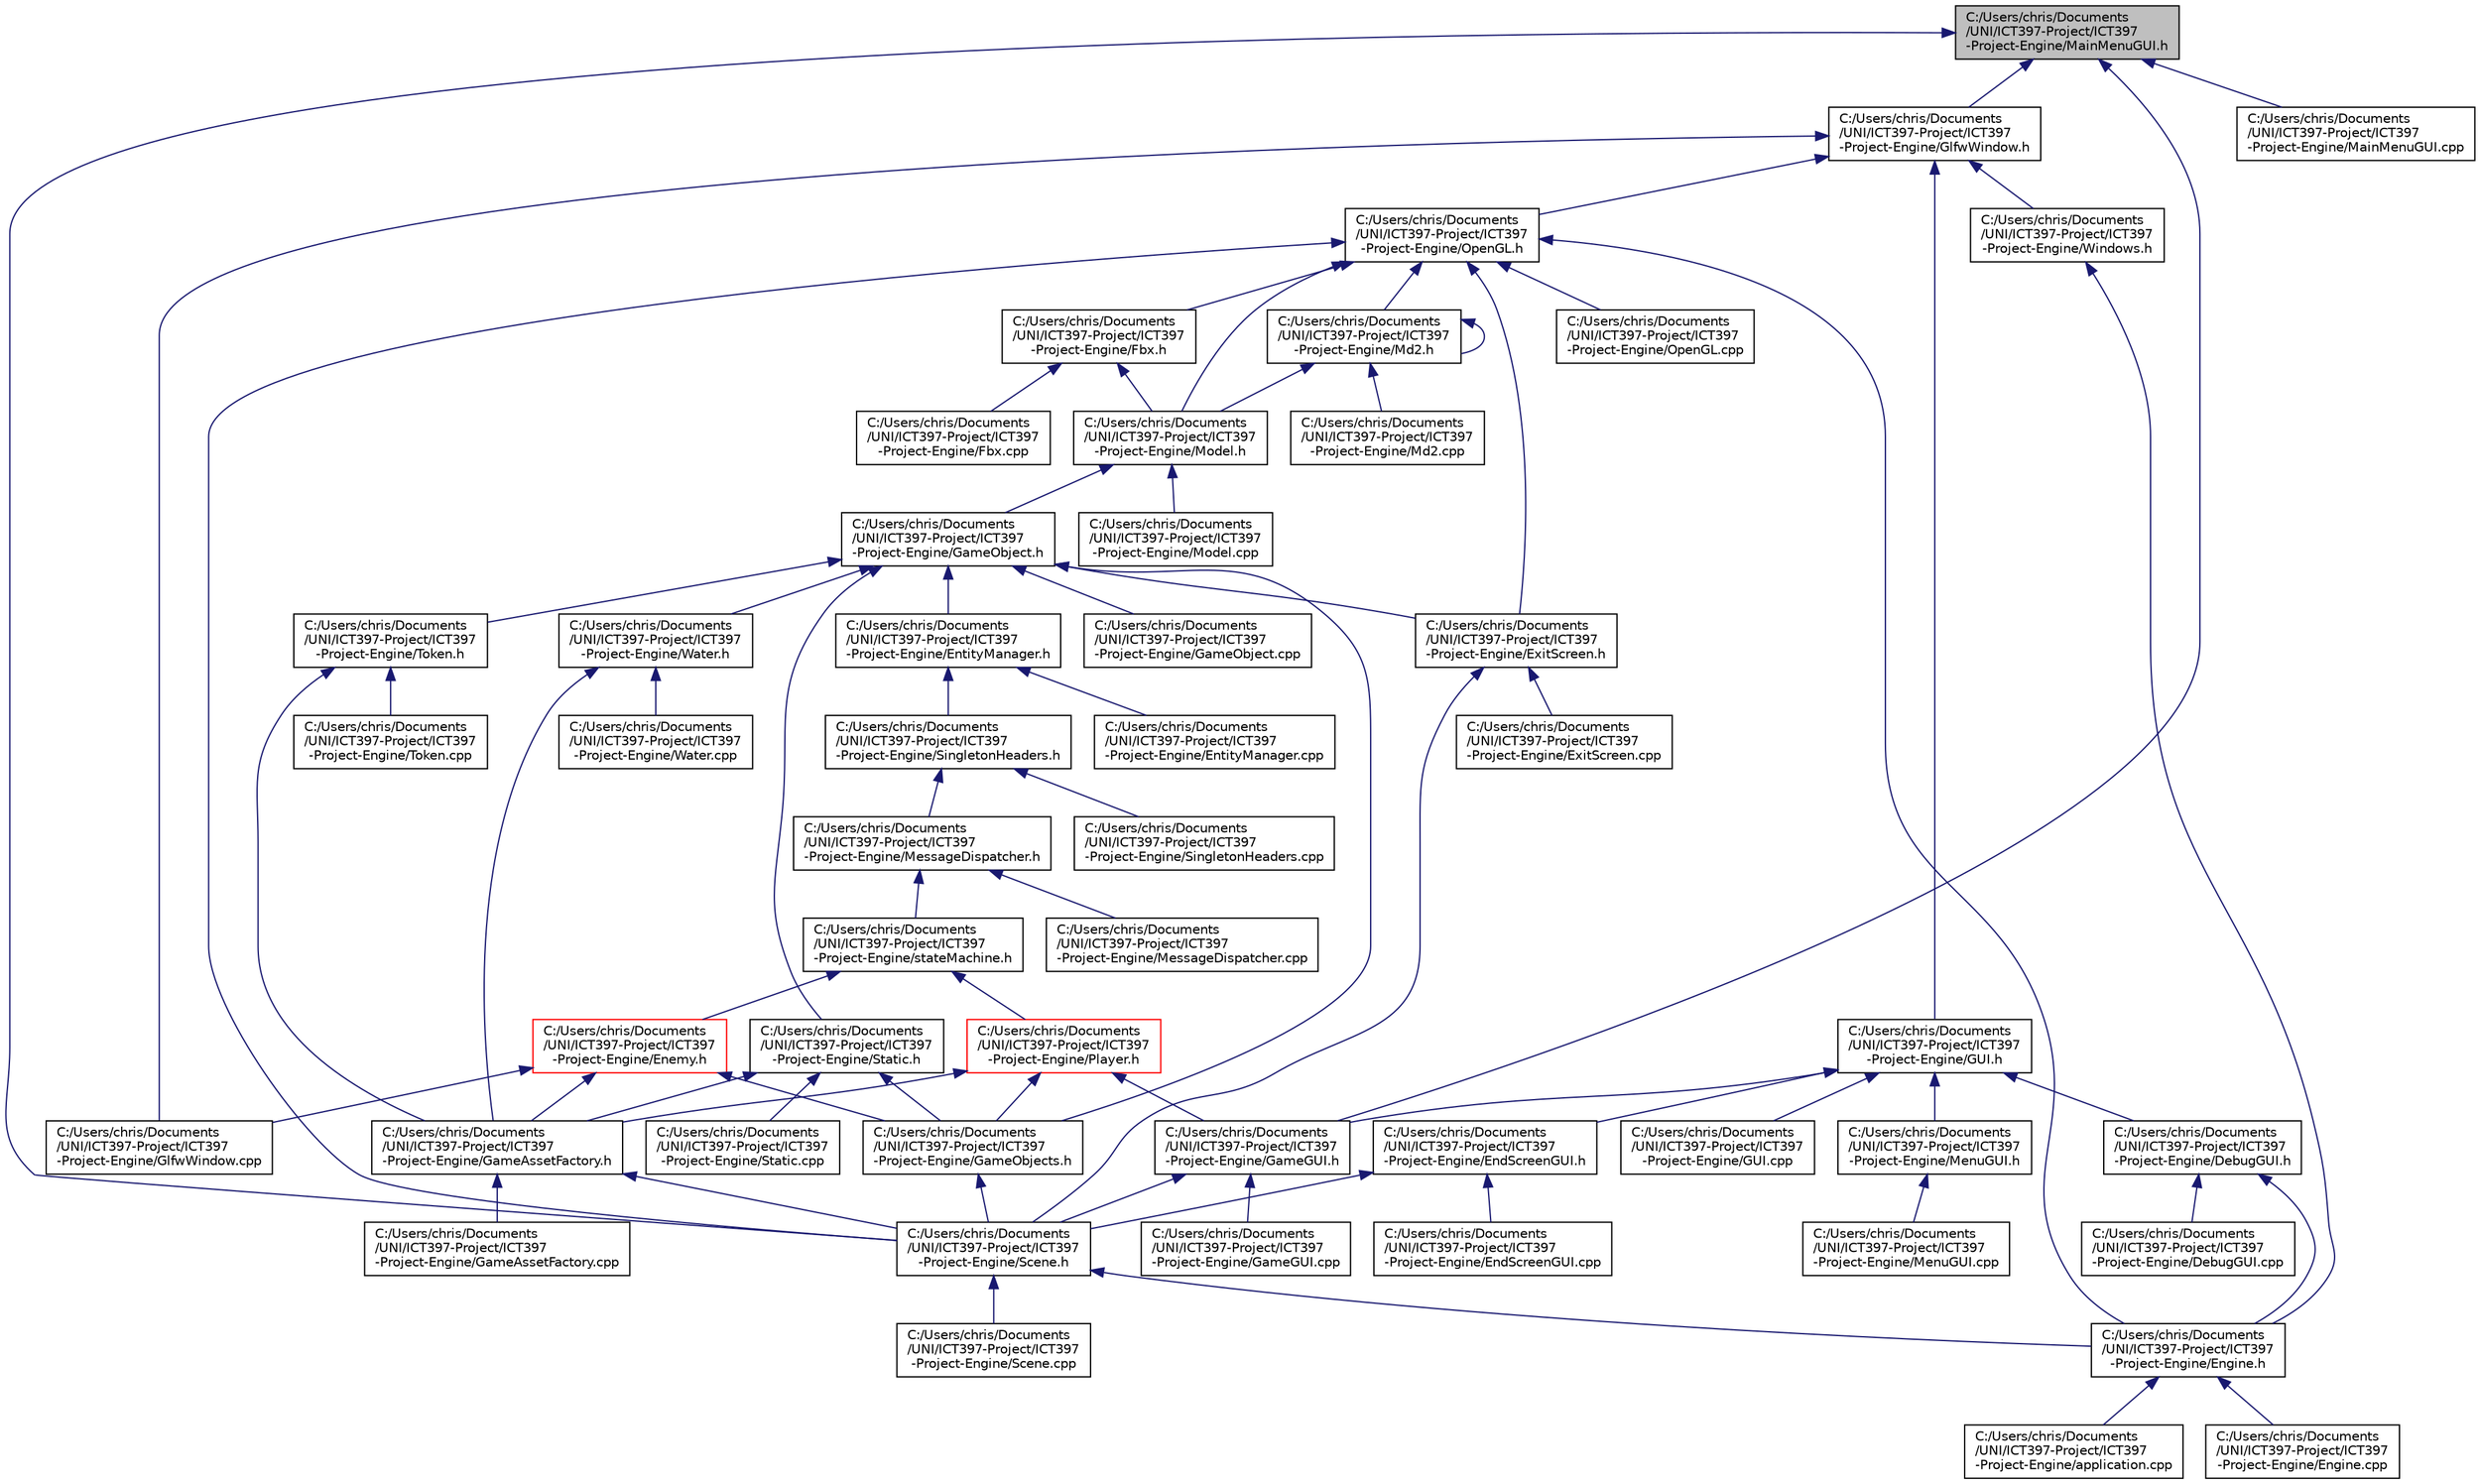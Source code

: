 digraph "C:/Users/chris/Documents/UNI/ICT397-Project/ICT397-Project-Engine/MainMenuGUI.h"
{
 // LATEX_PDF_SIZE
  edge [fontname="Helvetica",fontsize="10",labelfontname="Helvetica",labelfontsize="10"];
  node [fontname="Helvetica",fontsize="10",shape=record];
  Node1 [label="C:/Users/chris/Documents\l/UNI/ICT397-Project/ICT397\l-Project-Engine/MainMenuGUI.h",height=0.2,width=0.4,color="black", fillcolor="grey75", style="filled", fontcolor="black",tooltip="Main menu GUI functions."];
  Node1 -> Node2 [dir="back",color="midnightblue",fontsize="10",style="solid",fontname="Helvetica"];
  Node2 [label="C:/Users/chris/Documents\l/UNI/ICT397-Project/ICT397\l-Project-Engine/Scene.h",height=0.2,width=0.4,color="black", fillcolor="white", style="filled",URL="$_scene_8h_source.html",tooltip=" "];
  Node2 -> Node3 [dir="back",color="midnightblue",fontsize="10",style="solid",fontname="Helvetica"];
  Node3 [label="C:/Users/chris/Documents\l/UNI/ICT397-Project/ICT397\l-Project-Engine/Engine.h",height=0.2,width=0.4,color="black", fillcolor="white", style="filled",URL="$_engine_8h_source.html",tooltip=" "];
  Node3 -> Node4 [dir="back",color="midnightblue",fontsize="10",style="solid",fontname="Helvetica"];
  Node4 [label="C:/Users/chris/Documents\l/UNI/ICT397-Project/ICT397\l-Project-Engine/application.cpp",height=0.2,width=0.4,color="black", fillcolor="white", style="filled",URL="$application_8cpp_source.html",tooltip=" "];
  Node3 -> Node5 [dir="back",color="midnightblue",fontsize="10",style="solid",fontname="Helvetica"];
  Node5 [label="C:/Users/chris/Documents\l/UNI/ICT397-Project/ICT397\l-Project-Engine/Engine.cpp",height=0.2,width=0.4,color="black", fillcolor="white", style="filled",URL="$_engine_8cpp_source.html",tooltip=" "];
  Node2 -> Node6 [dir="back",color="midnightblue",fontsize="10",style="solid",fontname="Helvetica"];
  Node6 [label="C:/Users/chris/Documents\l/UNI/ICT397-Project/ICT397\l-Project-Engine/Scene.cpp",height=0.2,width=0.4,color="black", fillcolor="white", style="filled",URL="$_scene_8cpp_source.html",tooltip=" "];
  Node1 -> Node7 [dir="back",color="midnightblue",fontsize="10",style="solid",fontname="Helvetica"];
  Node7 [label="C:/Users/chris/Documents\l/UNI/ICT397-Project/ICT397\l-Project-Engine/GameGUI.h",height=0.2,width=0.4,color="black", fillcolor="white", style="filled",URL="$_game_g_u_i_8h_source.html",tooltip=" "];
  Node7 -> Node2 [dir="back",color="midnightblue",fontsize="10",style="solid",fontname="Helvetica"];
  Node7 -> Node8 [dir="back",color="midnightblue",fontsize="10",style="solid",fontname="Helvetica"];
  Node8 [label="C:/Users/chris/Documents\l/UNI/ICT397-Project/ICT397\l-Project-Engine/GameGUI.cpp",height=0.2,width=0.4,color="black", fillcolor="white", style="filled",URL="$_game_g_u_i_8cpp_source.html",tooltip=" "];
  Node1 -> Node9 [dir="back",color="midnightblue",fontsize="10",style="solid",fontname="Helvetica"];
  Node9 [label="C:/Users/chris/Documents\l/UNI/ICT397-Project/ICT397\l-Project-Engine/GlfwWindow.h",height=0.2,width=0.4,color="black", fillcolor="white", style="filled",URL="$_glfw_window_8h_source.html",tooltip=" "];
  Node9 -> Node10 [dir="back",color="midnightblue",fontsize="10",style="solid",fontname="Helvetica"];
  Node10 [label="C:/Users/chris/Documents\l/UNI/ICT397-Project/ICT397\l-Project-Engine/Windows.h",height=0.2,width=0.4,color="black", fillcolor="white", style="filled",URL="$_windows_8h_source.html",tooltip=" "];
  Node10 -> Node3 [dir="back",color="midnightblue",fontsize="10",style="solid",fontname="Helvetica"];
  Node9 -> Node11 [dir="back",color="midnightblue",fontsize="10",style="solid",fontname="Helvetica"];
  Node11 [label="C:/Users/chris/Documents\l/UNI/ICT397-Project/ICT397\l-Project-Engine/OpenGL.h",height=0.2,width=0.4,color="black", fillcolor="white", style="filled",URL="$_open_g_l_8h_source.html",tooltip=" "];
  Node11 -> Node3 [dir="back",color="midnightblue",fontsize="10",style="solid",fontname="Helvetica"];
  Node11 -> Node2 [dir="back",color="midnightblue",fontsize="10",style="solid",fontname="Helvetica"];
  Node11 -> Node12 [dir="back",color="midnightblue",fontsize="10",style="solid",fontname="Helvetica"];
  Node12 [label="C:/Users/chris/Documents\l/UNI/ICT397-Project/ICT397\l-Project-Engine/ExitScreen.h",height=0.2,width=0.4,color="black", fillcolor="white", style="filled",URL="$_exit_screen_8h_source.html",tooltip=" "];
  Node12 -> Node2 [dir="back",color="midnightblue",fontsize="10",style="solid",fontname="Helvetica"];
  Node12 -> Node13 [dir="back",color="midnightblue",fontsize="10",style="solid",fontname="Helvetica"];
  Node13 [label="C:/Users/chris/Documents\l/UNI/ICT397-Project/ICT397\l-Project-Engine/ExitScreen.cpp",height=0.2,width=0.4,color="black", fillcolor="white", style="filled",URL="$_exit_screen_8cpp_source.html",tooltip=" "];
  Node11 -> Node14 [dir="back",color="midnightblue",fontsize="10",style="solid",fontname="Helvetica"];
  Node14 [label="C:/Users/chris/Documents\l/UNI/ICT397-Project/ICT397\l-Project-Engine/Fbx.h",height=0.2,width=0.4,color="black", fillcolor="white", style="filled",URL="$_fbx_8h_source.html",tooltip=" "];
  Node14 -> Node15 [dir="back",color="midnightblue",fontsize="10",style="solid",fontname="Helvetica"];
  Node15 [label="C:/Users/chris/Documents\l/UNI/ICT397-Project/ICT397\l-Project-Engine/Fbx.cpp",height=0.2,width=0.4,color="black", fillcolor="white", style="filled",URL="$_fbx_8cpp_source.html",tooltip=" "];
  Node14 -> Node16 [dir="back",color="midnightblue",fontsize="10",style="solid",fontname="Helvetica"];
  Node16 [label="C:/Users/chris/Documents\l/UNI/ICT397-Project/ICT397\l-Project-Engine/Model.h",height=0.2,width=0.4,color="black", fillcolor="white", style="filled",URL="$_model_8h_source.html",tooltip=" "];
  Node16 -> Node17 [dir="back",color="midnightblue",fontsize="10",style="solid",fontname="Helvetica"];
  Node17 [label="C:/Users/chris/Documents\l/UNI/ICT397-Project/ICT397\l-Project-Engine/GameObject.h",height=0.2,width=0.4,color="black", fillcolor="white", style="filled",URL="$_game_object_8h_source.html",tooltip=" "];
  Node17 -> Node18 [dir="back",color="midnightblue",fontsize="10",style="solid",fontname="Helvetica"];
  Node18 [label="C:/Users/chris/Documents\l/UNI/ICT397-Project/ICT397\l-Project-Engine/EntityManager.h",height=0.2,width=0.4,color="black", fillcolor="white", style="filled",URL="$_entity_manager_8h_source.html",tooltip=" "];
  Node18 -> Node19 [dir="back",color="midnightblue",fontsize="10",style="solid",fontname="Helvetica"];
  Node19 [label="C:/Users/chris/Documents\l/UNI/ICT397-Project/ICT397\l-Project-Engine/EntityManager.cpp",height=0.2,width=0.4,color="black", fillcolor="white", style="filled",URL="$_entity_manager_8cpp_source.html",tooltip=" "];
  Node18 -> Node20 [dir="back",color="midnightblue",fontsize="10",style="solid",fontname="Helvetica"];
  Node20 [label="C:/Users/chris/Documents\l/UNI/ICT397-Project/ICT397\l-Project-Engine/SingletonHeaders.h",height=0.2,width=0.4,color="black", fillcolor="white", style="filled",URL="$_singleton_headers_8h_source.html",tooltip=" "];
  Node20 -> Node21 [dir="back",color="midnightblue",fontsize="10",style="solid",fontname="Helvetica"];
  Node21 [label="C:/Users/chris/Documents\l/UNI/ICT397-Project/ICT397\l-Project-Engine/MessageDispatcher.h",height=0.2,width=0.4,color="black", fillcolor="white", style="filled",URL="$_message_dispatcher_8h_source.html",tooltip=" "];
  Node21 -> Node22 [dir="back",color="midnightblue",fontsize="10",style="solid",fontname="Helvetica"];
  Node22 [label="C:/Users/chris/Documents\l/UNI/ICT397-Project/ICT397\l-Project-Engine/stateMachine.h",height=0.2,width=0.4,color="black", fillcolor="white", style="filled",URL="$state_machine_8h_source.html",tooltip=" "];
  Node22 -> Node23 [dir="back",color="midnightblue",fontsize="10",style="solid",fontname="Helvetica"];
  Node23 [label="C:/Users/chris/Documents\l/UNI/ICT397-Project/ICT397\l-Project-Engine/Enemy.h",height=0.2,width=0.4,color="red", fillcolor="white", style="filled",URL="$_enemy_8h_source.html",tooltip=" "];
  Node23 -> Node26 [dir="back",color="midnightblue",fontsize="10",style="solid",fontname="Helvetica"];
  Node26 [label="C:/Users/chris/Documents\l/UNI/ICT397-Project/ICT397\l-Project-Engine/GameAssetFactory.h",height=0.2,width=0.4,color="black", fillcolor="white", style="filled",URL="$_game_asset_factory_8h_source.html",tooltip=" "];
  Node26 -> Node2 [dir="back",color="midnightblue",fontsize="10",style="solid",fontname="Helvetica"];
  Node26 -> Node27 [dir="back",color="midnightblue",fontsize="10",style="solid",fontname="Helvetica"];
  Node27 [label="C:/Users/chris/Documents\l/UNI/ICT397-Project/ICT397\l-Project-Engine/GameAssetFactory.cpp",height=0.2,width=0.4,color="black", fillcolor="white", style="filled",URL="$_game_asset_factory_8cpp_source.html",tooltip=" "];
  Node23 -> Node28 [dir="back",color="midnightblue",fontsize="10",style="solid",fontname="Helvetica"];
  Node28 [label="C:/Users/chris/Documents\l/UNI/ICT397-Project/ICT397\l-Project-Engine/GlfwWindow.cpp",height=0.2,width=0.4,color="black", fillcolor="white", style="filled",URL="$_glfw_window_8cpp_source.html",tooltip=" "];
  Node23 -> Node29 [dir="back",color="midnightblue",fontsize="10",style="solid",fontname="Helvetica"];
  Node29 [label="C:/Users/chris/Documents\l/UNI/ICT397-Project/ICT397\l-Project-Engine/GameObjects.h",height=0.2,width=0.4,color="black", fillcolor="white", style="filled",URL="$_game_objects_8h_source.html",tooltip=" "];
  Node29 -> Node2 [dir="back",color="midnightblue",fontsize="10",style="solid",fontname="Helvetica"];
  Node22 -> Node30 [dir="back",color="midnightblue",fontsize="10",style="solid",fontname="Helvetica"];
  Node30 [label="C:/Users/chris/Documents\l/UNI/ICT397-Project/ICT397\l-Project-Engine/Player.h",height=0.2,width=0.4,color="red", fillcolor="white", style="filled",URL="$_player_8h_source.html",tooltip=" "];
  Node30 -> Node26 [dir="back",color="midnightblue",fontsize="10",style="solid",fontname="Helvetica"];
  Node30 -> Node7 [dir="back",color="midnightblue",fontsize="10",style="solid",fontname="Helvetica"];
  Node30 -> Node29 [dir="back",color="midnightblue",fontsize="10",style="solid",fontname="Helvetica"];
  Node21 -> Node33 [dir="back",color="midnightblue",fontsize="10",style="solid",fontname="Helvetica"];
  Node33 [label="C:/Users/chris/Documents\l/UNI/ICT397-Project/ICT397\l-Project-Engine/MessageDispatcher.cpp",height=0.2,width=0.4,color="black", fillcolor="white", style="filled",URL="$_message_dispatcher_8cpp_source.html",tooltip=" "];
  Node20 -> Node34 [dir="back",color="midnightblue",fontsize="10",style="solid",fontname="Helvetica"];
  Node34 [label="C:/Users/chris/Documents\l/UNI/ICT397-Project/ICT397\l-Project-Engine/SingletonHeaders.cpp",height=0.2,width=0.4,color="black", fillcolor="white", style="filled",URL="$_singleton_headers_8cpp_source.html",tooltip=" "];
  Node17 -> Node12 [dir="back",color="midnightblue",fontsize="10",style="solid",fontname="Helvetica"];
  Node17 -> Node35 [dir="back",color="midnightblue",fontsize="10",style="solid",fontname="Helvetica"];
  Node35 [label="C:/Users/chris/Documents\l/UNI/ICT397-Project/ICT397\l-Project-Engine/GameObject.cpp",height=0.2,width=0.4,color="black", fillcolor="white", style="filled",URL="$_game_object_8cpp_source.html",tooltip=" "];
  Node17 -> Node29 [dir="back",color="midnightblue",fontsize="10",style="solid",fontname="Helvetica"];
  Node17 -> Node36 [dir="back",color="midnightblue",fontsize="10",style="solid",fontname="Helvetica"];
  Node36 [label="C:/Users/chris/Documents\l/UNI/ICT397-Project/ICT397\l-Project-Engine/Static.h",height=0.2,width=0.4,color="black", fillcolor="white", style="filled",URL="$_static_8h_source.html",tooltip=" "];
  Node36 -> Node26 [dir="back",color="midnightblue",fontsize="10",style="solid",fontname="Helvetica"];
  Node36 -> Node29 [dir="back",color="midnightblue",fontsize="10",style="solid",fontname="Helvetica"];
  Node36 -> Node37 [dir="back",color="midnightblue",fontsize="10",style="solid",fontname="Helvetica"];
  Node37 [label="C:/Users/chris/Documents\l/UNI/ICT397-Project/ICT397\l-Project-Engine/Static.cpp",height=0.2,width=0.4,color="black", fillcolor="white", style="filled",URL="$_static_8cpp_source.html",tooltip=" "];
  Node17 -> Node38 [dir="back",color="midnightblue",fontsize="10",style="solid",fontname="Helvetica"];
  Node38 [label="C:/Users/chris/Documents\l/UNI/ICT397-Project/ICT397\l-Project-Engine/Token.h",height=0.2,width=0.4,color="black", fillcolor="white", style="filled",URL="$_token_8h_source.html",tooltip=" "];
  Node38 -> Node26 [dir="back",color="midnightblue",fontsize="10",style="solid",fontname="Helvetica"];
  Node38 -> Node39 [dir="back",color="midnightblue",fontsize="10",style="solid",fontname="Helvetica"];
  Node39 [label="C:/Users/chris/Documents\l/UNI/ICT397-Project/ICT397\l-Project-Engine/Token.cpp",height=0.2,width=0.4,color="black", fillcolor="white", style="filled",URL="$_token_8cpp_source.html",tooltip=" "];
  Node17 -> Node40 [dir="back",color="midnightblue",fontsize="10",style="solid",fontname="Helvetica"];
  Node40 [label="C:/Users/chris/Documents\l/UNI/ICT397-Project/ICT397\l-Project-Engine/Water.h",height=0.2,width=0.4,color="black", fillcolor="white", style="filled",URL="$_water_8h_source.html",tooltip=" "];
  Node40 -> Node26 [dir="back",color="midnightblue",fontsize="10",style="solid",fontname="Helvetica"];
  Node40 -> Node41 [dir="back",color="midnightblue",fontsize="10",style="solid",fontname="Helvetica"];
  Node41 [label="C:/Users/chris/Documents\l/UNI/ICT397-Project/ICT397\l-Project-Engine/Water.cpp",height=0.2,width=0.4,color="black", fillcolor="white", style="filled",URL="$_water_8cpp_source.html",tooltip=" "];
  Node16 -> Node42 [dir="back",color="midnightblue",fontsize="10",style="solid",fontname="Helvetica"];
  Node42 [label="C:/Users/chris/Documents\l/UNI/ICT397-Project/ICT397\l-Project-Engine/Model.cpp",height=0.2,width=0.4,color="black", fillcolor="white", style="filled",URL="$_model_8cpp_source.html",tooltip=" "];
  Node11 -> Node43 [dir="back",color="midnightblue",fontsize="10",style="solid",fontname="Helvetica"];
  Node43 [label="C:/Users/chris/Documents\l/UNI/ICT397-Project/ICT397\l-Project-Engine/Md2.h",height=0.2,width=0.4,color="black", fillcolor="white", style="filled",URL="$_md2_8h_source.html",tooltip=" "];
  Node43 -> Node44 [dir="back",color="midnightblue",fontsize="10",style="solid",fontname="Helvetica"];
  Node44 [label="C:/Users/chris/Documents\l/UNI/ICT397-Project/ICT397\l-Project-Engine/Md2.cpp",height=0.2,width=0.4,color="black", fillcolor="white", style="filled",URL="$_md2_8cpp_source.html",tooltip=" "];
  Node43 -> Node43 [dir="back",color="midnightblue",fontsize="10",style="solid",fontname="Helvetica"];
  Node43 -> Node16 [dir="back",color="midnightblue",fontsize="10",style="solid",fontname="Helvetica"];
  Node11 -> Node16 [dir="back",color="midnightblue",fontsize="10",style="solid",fontname="Helvetica"];
  Node11 -> Node45 [dir="back",color="midnightblue",fontsize="10",style="solid",fontname="Helvetica"];
  Node45 [label="C:/Users/chris/Documents\l/UNI/ICT397-Project/ICT397\l-Project-Engine/OpenGL.cpp",height=0.2,width=0.4,color="black", fillcolor="white", style="filled",URL="$_open_g_l_8cpp_source.html",tooltip=" "];
  Node9 -> Node46 [dir="back",color="midnightblue",fontsize="10",style="solid",fontname="Helvetica"];
  Node46 [label="C:/Users/chris/Documents\l/UNI/ICT397-Project/ICT397\l-Project-Engine/GUI.h",height=0.2,width=0.4,color="black", fillcolor="white", style="filled",URL="$_g_u_i_8h.html",tooltip="Base class for all GUI."];
  Node46 -> Node47 [dir="back",color="midnightblue",fontsize="10",style="solid",fontname="Helvetica"];
  Node47 [label="C:/Users/chris/Documents\l/UNI/ICT397-Project/ICT397\l-Project-Engine/DebugGUI.h",height=0.2,width=0.4,color="black", fillcolor="white", style="filled",URL="$_debug_g_u_i_8h_source.html",tooltip=" "];
  Node47 -> Node3 [dir="back",color="midnightblue",fontsize="10",style="solid",fontname="Helvetica"];
  Node47 -> Node48 [dir="back",color="midnightblue",fontsize="10",style="solid",fontname="Helvetica"];
  Node48 [label="C:/Users/chris/Documents\l/UNI/ICT397-Project/ICT397\l-Project-Engine/DebugGUI.cpp",height=0.2,width=0.4,color="black", fillcolor="white", style="filled",URL="$_debug_g_u_i_8cpp_source.html",tooltip=" "];
  Node46 -> Node49 [dir="back",color="midnightblue",fontsize="10",style="solid",fontname="Helvetica"];
  Node49 [label="C:/Users/chris/Documents\l/UNI/ICT397-Project/ICT397\l-Project-Engine/EndScreenGUI.h",height=0.2,width=0.4,color="black", fillcolor="white", style="filled",URL="$_end_screen_g_u_i_8h.html",tooltip="End Screen GUI information."];
  Node49 -> Node50 [dir="back",color="midnightblue",fontsize="10",style="solid",fontname="Helvetica"];
  Node50 [label="C:/Users/chris/Documents\l/UNI/ICT397-Project/ICT397\l-Project-Engine/EndScreenGUI.cpp",height=0.2,width=0.4,color="black", fillcolor="white", style="filled",URL="$_end_screen_g_u_i_8cpp_source.html",tooltip=" "];
  Node49 -> Node2 [dir="back",color="midnightblue",fontsize="10",style="solid",fontname="Helvetica"];
  Node46 -> Node7 [dir="back",color="midnightblue",fontsize="10",style="solid",fontname="Helvetica"];
  Node46 -> Node51 [dir="back",color="midnightblue",fontsize="10",style="solid",fontname="Helvetica"];
  Node51 [label="C:/Users/chris/Documents\l/UNI/ICT397-Project/ICT397\l-Project-Engine/GUI.cpp",height=0.2,width=0.4,color="black", fillcolor="white", style="filled",URL="$_g_u_i_8cpp_source.html",tooltip=" "];
  Node46 -> Node52 [dir="back",color="midnightblue",fontsize="10",style="solid",fontname="Helvetica"];
  Node52 [label="C:/Users/chris/Documents\l/UNI/ICT397-Project/ICT397\l-Project-Engine/MenuGUI.h",height=0.2,width=0.4,color="black", fillcolor="white", style="filled",URL="$_menu_g_u_i_8h_source.html",tooltip=" "];
  Node52 -> Node53 [dir="back",color="midnightblue",fontsize="10",style="solid",fontname="Helvetica"];
  Node53 [label="C:/Users/chris/Documents\l/UNI/ICT397-Project/ICT397\l-Project-Engine/MenuGUI.cpp",height=0.2,width=0.4,color="black", fillcolor="white", style="filled",URL="$_menu_g_u_i_8cpp_source.html",tooltip=" "];
  Node9 -> Node28 [dir="back",color="midnightblue",fontsize="10",style="solid",fontname="Helvetica"];
  Node1 -> Node54 [dir="back",color="midnightblue",fontsize="10",style="solid",fontname="Helvetica"];
  Node54 [label="C:/Users/chris/Documents\l/UNI/ICT397-Project/ICT397\l-Project-Engine/MainMenuGUI.cpp",height=0.2,width=0.4,color="black", fillcolor="white", style="filled",URL="$_main_menu_g_u_i_8cpp_source.html",tooltip=" "];
}
